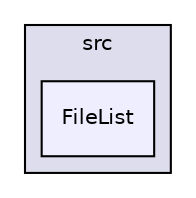digraph "src/FileList" {
  compound=true
  node [ fontsize="10", fontname="Helvetica"];
  edge [ labelfontsize="10", labelfontname="Helvetica"];
  subgraph clusterdir_68267d1309a1af8e8297ef4c3efbcdba {
    graph [ bgcolor="#ddddee", pencolor="black", label="src" fontname="Helvetica", fontsize="10", URL="dir_68267d1309a1af8e8297ef4c3efbcdba.html"]
  dir_d7c1a41e6ede079177d4adf392ad6b40 [shape=box, label="FileList", style="filled", fillcolor="#eeeeff", pencolor="black", URL="dir_d7c1a41e6ede079177d4adf392ad6b40.html"];
  }
}

